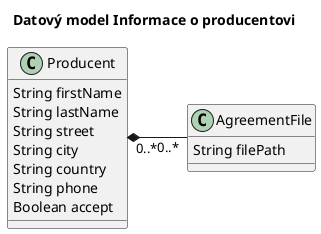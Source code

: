 @startuml
left to right direction
title Datový model Informace o producentovi

class AgreementFile {
      String filePath
}

class Producent {
      String firstName
      String lastName
      String street
      String city
      String country
      String phone
      Boolean accept
}

Producent "0..*" *-- "0..*" AgreementFile

@enduml